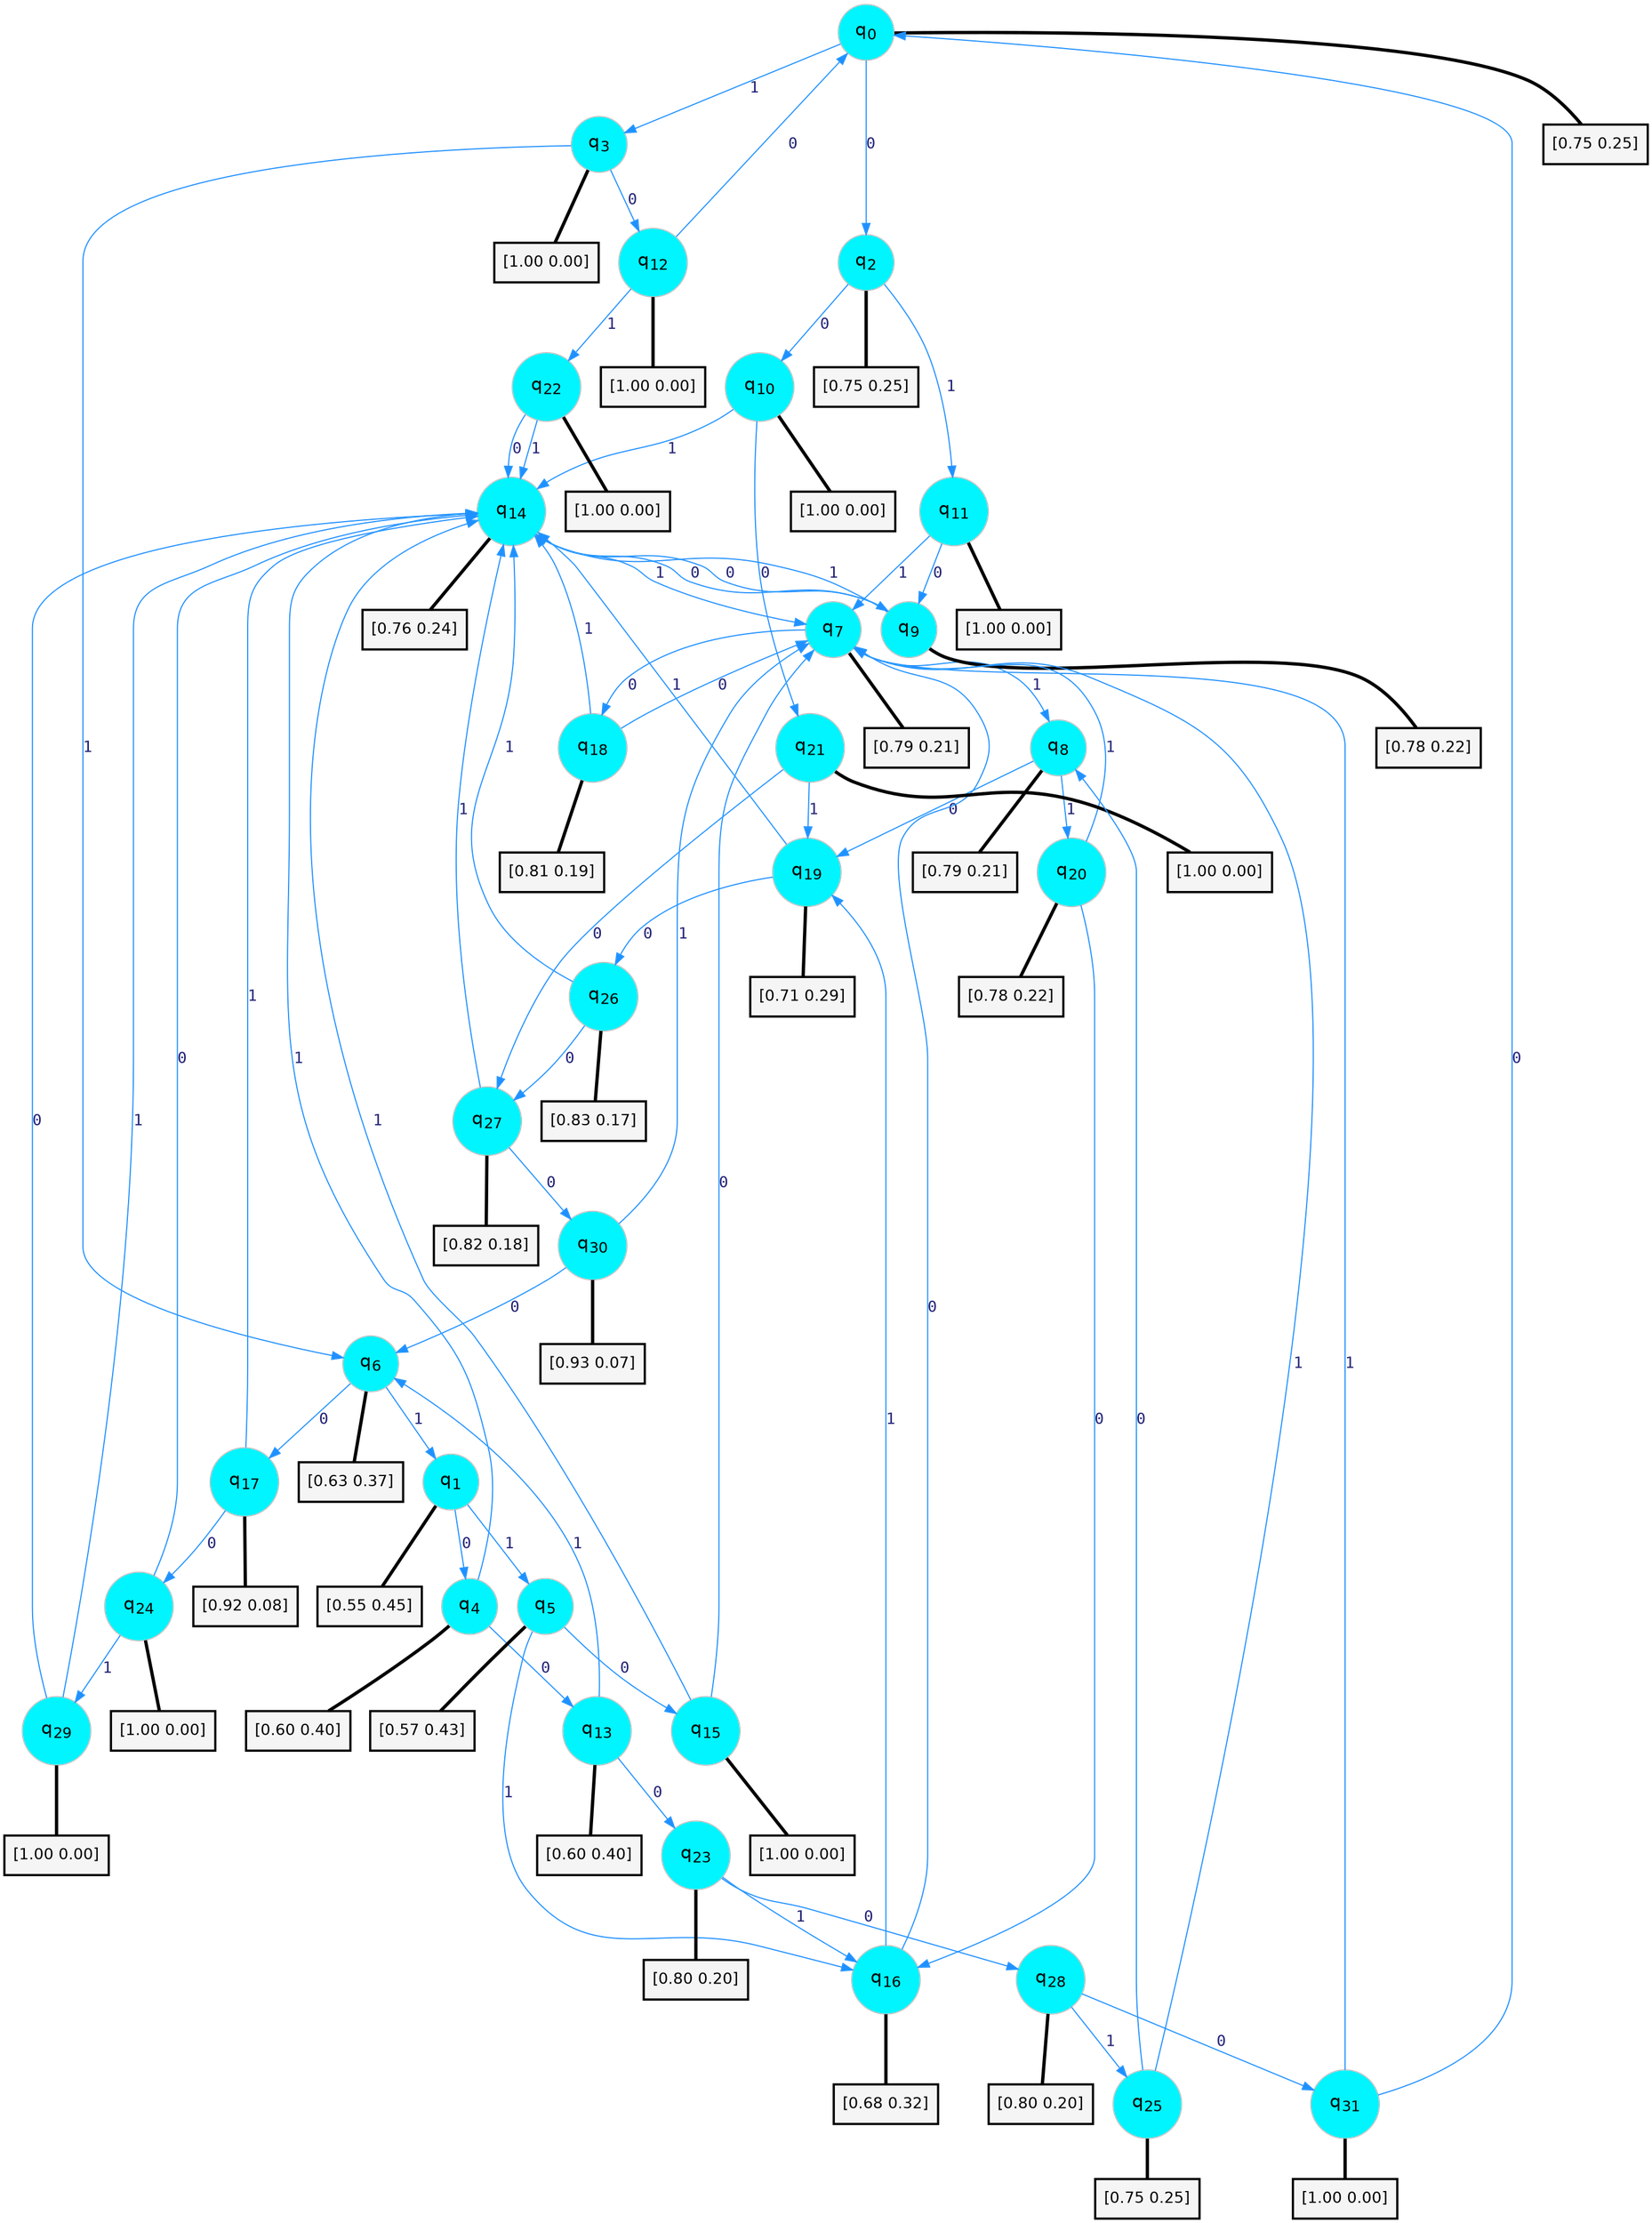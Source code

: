 digraph G {
graph [
bgcolor=transparent, dpi=300, rankdir=TD, size="40,25"];
node [
color=gray, fillcolor=turquoise1, fontcolor=black, fontname=Helvetica, fontsize=16, fontweight=bold, shape=circle, style=filled];
edge [
arrowsize=1, color=dodgerblue1, fontcolor=midnightblue, fontname=courier, fontweight=bold, penwidth=1, style=solid, weight=20];
0[label=<q<SUB>0</SUB>>];
1[label=<q<SUB>1</SUB>>];
2[label=<q<SUB>2</SUB>>];
3[label=<q<SUB>3</SUB>>];
4[label=<q<SUB>4</SUB>>];
5[label=<q<SUB>5</SUB>>];
6[label=<q<SUB>6</SUB>>];
7[label=<q<SUB>7</SUB>>];
8[label=<q<SUB>8</SUB>>];
9[label=<q<SUB>9</SUB>>];
10[label=<q<SUB>10</SUB>>];
11[label=<q<SUB>11</SUB>>];
12[label=<q<SUB>12</SUB>>];
13[label=<q<SUB>13</SUB>>];
14[label=<q<SUB>14</SUB>>];
15[label=<q<SUB>15</SUB>>];
16[label=<q<SUB>16</SUB>>];
17[label=<q<SUB>17</SUB>>];
18[label=<q<SUB>18</SUB>>];
19[label=<q<SUB>19</SUB>>];
20[label=<q<SUB>20</SUB>>];
21[label=<q<SUB>21</SUB>>];
22[label=<q<SUB>22</SUB>>];
23[label=<q<SUB>23</SUB>>];
24[label=<q<SUB>24</SUB>>];
25[label=<q<SUB>25</SUB>>];
26[label=<q<SUB>26</SUB>>];
27[label=<q<SUB>27</SUB>>];
28[label=<q<SUB>28</SUB>>];
29[label=<q<SUB>29</SUB>>];
30[label=<q<SUB>30</SUB>>];
31[label=<q<SUB>31</SUB>>];
32[label="[0.75 0.25]", shape=box,fontcolor=black, fontname=Helvetica, fontsize=14, penwidth=2, fillcolor=whitesmoke,color=black];
33[label="[0.55 0.45]", shape=box,fontcolor=black, fontname=Helvetica, fontsize=14, penwidth=2, fillcolor=whitesmoke,color=black];
34[label="[0.75 0.25]", shape=box,fontcolor=black, fontname=Helvetica, fontsize=14, penwidth=2, fillcolor=whitesmoke,color=black];
35[label="[1.00 0.00]", shape=box,fontcolor=black, fontname=Helvetica, fontsize=14, penwidth=2, fillcolor=whitesmoke,color=black];
36[label="[0.60 0.40]", shape=box,fontcolor=black, fontname=Helvetica, fontsize=14, penwidth=2, fillcolor=whitesmoke,color=black];
37[label="[0.57 0.43]", shape=box,fontcolor=black, fontname=Helvetica, fontsize=14, penwidth=2, fillcolor=whitesmoke,color=black];
38[label="[0.63 0.37]", shape=box,fontcolor=black, fontname=Helvetica, fontsize=14, penwidth=2, fillcolor=whitesmoke,color=black];
39[label="[0.79 0.21]", shape=box,fontcolor=black, fontname=Helvetica, fontsize=14, penwidth=2, fillcolor=whitesmoke,color=black];
40[label="[0.79 0.21]", shape=box,fontcolor=black, fontname=Helvetica, fontsize=14, penwidth=2, fillcolor=whitesmoke,color=black];
41[label="[0.78 0.22]", shape=box,fontcolor=black, fontname=Helvetica, fontsize=14, penwidth=2, fillcolor=whitesmoke,color=black];
42[label="[1.00 0.00]", shape=box,fontcolor=black, fontname=Helvetica, fontsize=14, penwidth=2, fillcolor=whitesmoke,color=black];
43[label="[1.00 0.00]", shape=box,fontcolor=black, fontname=Helvetica, fontsize=14, penwidth=2, fillcolor=whitesmoke,color=black];
44[label="[1.00 0.00]", shape=box,fontcolor=black, fontname=Helvetica, fontsize=14, penwidth=2, fillcolor=whitesmoke,color=black];
45[label="[0.60 0.40]", shape=box,fontcolor=black, fontname=Helvetica, fontsize=14, penwidth=2, fillcolor=whitesmoke,color=black];
46[label="[0.76 0.24]", shape=box,fontcolor=black, fontname=Helvetica, fontsize=14, penwidth=2, fillcolor=whitesmoke,color=black];
47[label="[1.00 0.00]", shape=box,fontcolor=black, fontname=Helvetica, fontsize=14, penwidth=2, fillcolor=whitesmoke,color=black];
48[label="[0.68 0.32]", shape=box,fontcolor=black, fontname=Helvetica, fontsize=14, penwidth=2, fillcolor=whitesmoke,color=black];
49[label="[0.92 0.08]", shape=box,fontcolor=black, fontname=Helvetica, fontsize=14, penwidth=2, fillcolor=whitesmoke,color=black];
50[label="[0.81 0.19]", shape=box,fontcolor=black, fontname=Helvetica, fontsize=14, penwidth=2, fillcolor=whitesmoke,color=black];
51[label="[0.71 0.29]", shape=box,fontcolor=black, fontname=Helvetica, fontsize=14, penwidth=2, fillcolor=whitesmoke,color=black];
52[label="[0.78 0.22]", shape=box,fontcolor=black, fontname=Helvetica, fontsize=14, penwidth=2, fillcolor=whitesmoke,color=black];
53[label="[1.00 0.00]", shape=box,fontcolor=black, fontname=Helvetica, fontsize=14, penwidth=2, fillcolor=whitesmoke,color=black];
54[label="[1.00 0.00]", shape=box,fontcolor=black, fontname=Helvetica, fontsize=14, penwidth=2, fillcolor=whitesmoke,color=black];
55[label="[0.80 0.20]", shape=box,fontcolor=black, fontname=Helvetica, fontsize=14, penwidth=2, fillcolor=whitesmoke,color=black];
56[label="[1.00 0.00]", shape=box,fontcolor=black, fontname=Helvetica, fontsize=14, penwidth=2, fillcolor=whitesmoke,color=black];
57[label="[0.75 0.25]", shape=box,fontcolor=black, fontname=Helvetica, fontsize=14, penwidth=2, fillcolor=whitesmoke,color=black];
58[label="[0.83 0.17]", shape=box,fontcolor=black, fontname=Helvetica, fontsize=14, penwidth=2, fillcolor=whitesmoke,color=black];
59[label="[0.82 0.18]", shape=box,fontcolor=black, fontname=Helvetica, fontsize=14, penwidth=2, fillcolor=whitesmoke,color=black];
60[label="[0.80 0.20]", shape=box,fontcolor=black, fontname=Helvetica, fontsize=14, penwidth=2, fillcolor=whitesmoke,color=black];
61[label="[1.00 0.00]", shape=box,fontcolor=black, fontname=Helvetica, fontsize=14, penwidth=2, fillcolor=whitesmoke,color=black];
62[label="[0.93 0.07]", shape=box,fontcolor=black, fontname=Helvetica, fontsize=14, penwidth=2, fillcolor=whitesmoke,color=black];
63[label="[1.00 0.00]", shape=box,fontcolor=black, fontname=Helvetica, fontsize=14, penwidth=2, fillcolor=whitesmoke,color=black];
0->2 [label=0];
0->3 [label=1];
0->32 [arrowhead=none, penwidth=3,color=black];
1->4 [label=0];
1->5 [label=1];
1->33 [arrowhead=none, penwidth=3,color=black];
2->10 [label=0];
2->11 [label=1];
2->34 [arrowhead=none, penwidth=3,color=black];
3->12 [label=0];
3->6 [label=1];
3->35 [arrowhead=none, penwidth=3,color=black];
4->13 [label=0];
4->14 [label=1];
4->36 [arrowhead=none, penwidth=3,color=black];
5->15 [label=0];
5->16 [label=1];
5->37 [arrowhead=none, penwidth=3,color=black];
6->17 [label=0];
6->1 [label=1];
6->38 [arrowhead=none, penwidth=3,color=black];
7->18 [label=0];
7->8 [label=1];
7->39 [arrowhead=none, penwidth=3,color=black];
8->19 [label=0];
8->20 [label=1];
8->40 [arrowhead=none, penwidth=3,color=black];
9->14 [label=0];
9->14 [label=1];
9->41 [arrowhead=none, penwidth=3,color=black];
10->21 [label=0];
10->14 [label=1];
10->42 [arrowhead=none, penwidth=3,color=black];
11->9 [label=0];
11->7 [label=1];
11->43 [arrowhead=none, penwidth=3,color=black];
12->0 [label=0];
12->22 [label=1];
12->44 [arrowhead=none, penwidth=3,color=black];
13->23 [label=0];
13->6 [label=1];
13->45 [arrowhead=none, penwidth=3,color=black];
14->9 [label=0];
14->7 [label=1];
14->46 [arrowhead=none, penwidth=3,color=black];
15->7 [label=0];
15->14 [label=1];
15->47 [arrowhead=none, penwidth=3,color=black];
16->7 [label=0];
16->19 [label=1];
16->48 [arrowhead=none, penwidth=3,color=black];
17->24 [label=0];
17->14 [label=1];
17->49 [arrowhead=none, penwidth=3,color=black];
18->7 [label=0];
18->14 [label=1];
18->50 [arrowhead=none, penwidth=3,color=black];
19->26 [label=0];
19->14 [label=1];
19->51 [arrowhead=none, penwidth=3,color=black];
20->16 [label=0];
20->7 [label=1];
20->52 [arrowhead=none, penwidth=3,color=black];
21->27 [label=0];
21->19 [label=1];
21->53 [arrowhead=none, penwidth=3,color=black];
22->14 [label=0];
22->14 [label=1];
22->54 [arrowhead=none, penwidth=3,color=black];
23->28 [label=0];
23->16 [label=1];
23->55 [arrowhead=none, penwidth=3,color=black];
24->14 [label=0];
24->29 [label=1];
24->56 [arrowhead=none, penwidth=3,color=black];
25->8 [label=0];
25->7 [label=1];
25->57 [arrowhead=none, penwidth=3,color=black];
26->27 [label=0];
26->14 [label=1];
26->58 [arrowhead=none, penwidth=3,color=black];
27->30 [label=0];
27->14 [label=1];
27->59 [arrowhead=none, penwidth=3,color=black];
28->31 [label=0];
28->25 [label=1];
28->60 [arrowhead=none, penwidth=3,color=black];
29->14 [label=0];
29->14 [label=1];
29->61 [arrowhead=none, penwidth=3,color=black];
30->6 [label=0];
30->7 [label=1];
30->62 [arrowhead=none, penwidth=3,color=black];
31->0 [label=0];
31->7 [label=1];
31->63 [arrowhead=none, penwidth=3,color=black];
}
